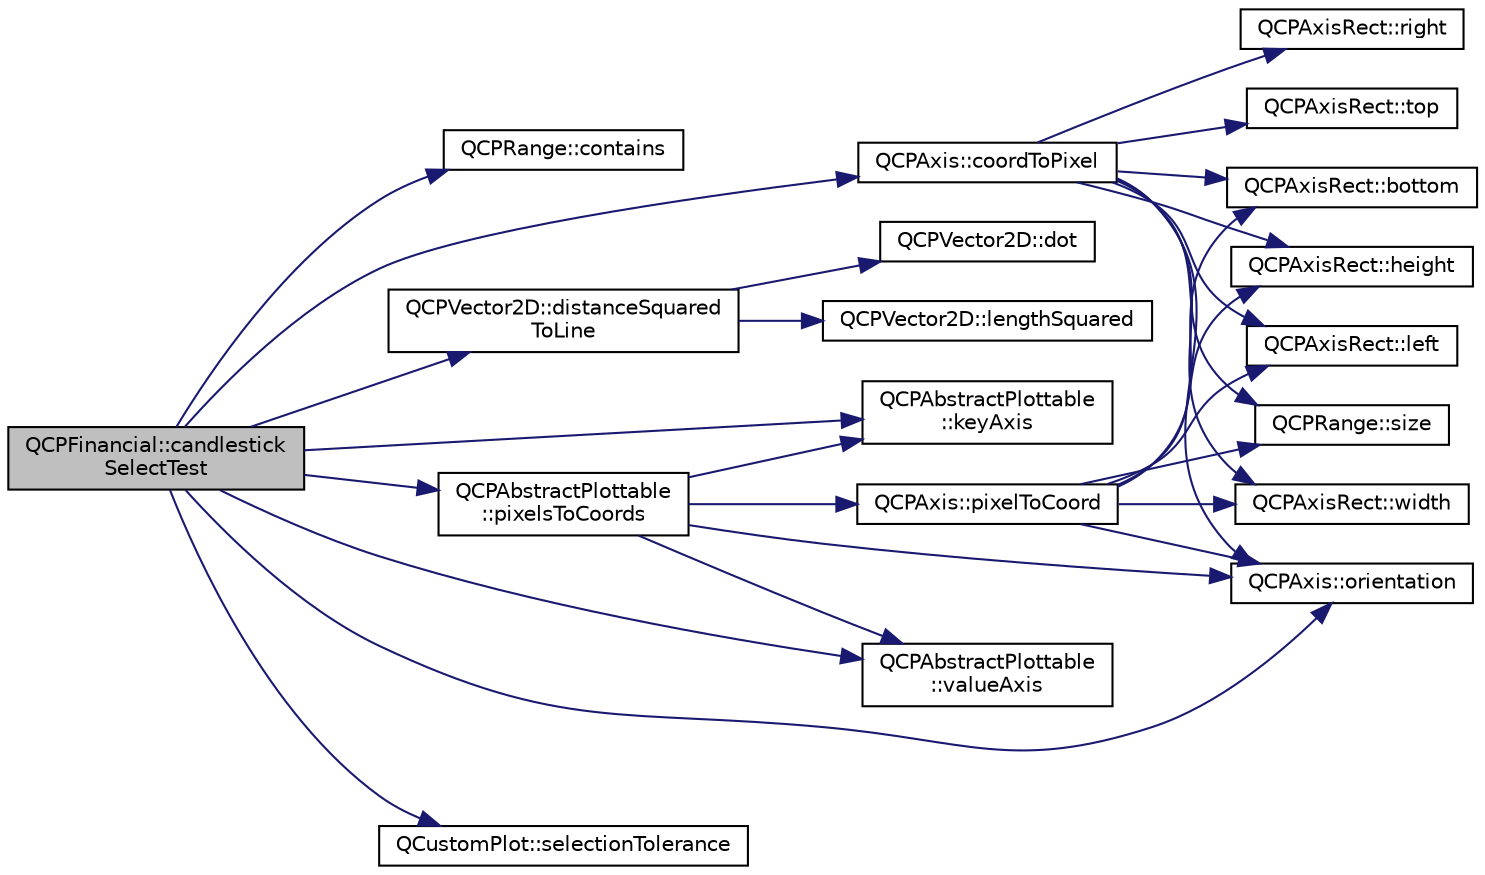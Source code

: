 digraph "QCPFinancial::candlestickSelectTest"
{
 // LATEX_PDF_SIZE
  edge [fontname="Helvetica",fontsize="10",labelfontname="Helvetica",labelfontsize="10"];
  node [fontname="Helvetica",fontsize="10",shape=record];
  rankdir="LR";
  Node1 [label="QCPFinancial::candlestick\lSelectTest",height=0.2,width=0.4,color="black", fillcolor="grey75", style="filled", fontcolor="black",tooltip=" "];
  Node1 -> Node2 [color="midnightblue",fontsize="10",style="solid",fontname="Helvetica"];
  Node2 [label="QCPRange::contains",height=0.2,width=0.4,color="black", fillcolor="white", style="filled",URL="$classQCPRange.html#ae9842b48b6d38dc5e9607358e3083cc8",tooltip=" "];
  Node1 -> Node3 [color="midnightblue",fontsize="10",style="solid",fontname="Helvetica"];
  Node3 [label="QCPAxis::coordToPixel",height=0.2,width=0.4,color="black", fillcolor="white", style="filled",URL="$classQCPAxis.html#af15d1b3a7f7e9b53d759d3ccff1fe4b4",tooltip=" "];
  Node3 -> Node4 [color="midnightblue",fontsize="10",style="solid",fontname="Helvetica"];
  Node4 [label="QCPAxisRect::bottom",height=0.2,width=0.4,color="black", fillcolor="white", style="filled",URL="$classQCPAxisRect.html#acefdf1abaa8a8ab681e906cc2be9581e",tooltip=" "];
  Node3 -> Node5 [color="midnightblue",fontsize="10",style="solid",fontname="Helvetica"];
  Node5 [label="QCPAxisRect::height",height=0.2,width=0.4,color="black", fillcolor="white", style="filled",URL="$classQCPAxisRect.html#acc4377809e79d9a089ab790f39429b0d",tooltip=" "];
  Node3 -> Node6 [color="midnightblue",fontsize="10",style="solid",fontname="Helvetica"];
  Node6 [label="QCPAxisRect::left",height=0.2,width=0.4,color="black", fillcolor="white", style="filled",URL="$classQCPAxisRect.html#afb4a3de02046b20b9310bdb8fca781c3",tooltip=" "];
  Node3 -> Node7 [color="midnightblue",fontsize="10",style="solid",fontname="Helvetica"];
  Node7 [label="QCPAxis::orientation",height=0.2,width=0.4,color="black", fillcolor="white", style="filled",URL="$classQCPAxis.html#ab988ef4538e2655bb77bd138189cd42e",tooltip=" "];
  Node3 -> Node8 [color="midnightblue",fontsize="10",style="solid",fontname="Helvetica"];
  Node8 [label="QCPAxisRect::right",height=0.2,width=0.4,color="black", fillcolor="white", style="filled",URL="$classQCPAxisRect.html#a3f819d4a1b2193723d1fdafc573eea10",tooltip=" "];
  Node3 -> Node9 [color="midnightblue",fontsize="10",style="solid",fontname="Helvetica"];
  Node9 [label="QCPRange::size",height=0.2,width=0.4,color="black", fillcolor="white", style="filled",URL="$classQCPRange.html#a62326e7cc4316b96df6a60813230e63f",tooltip=" "];
  Node3 -> Node10 [color="midnightblue",fontsize="10",style="solid",fontname="Helvetica"];
  Node10 [label="QCPAxisRect::top",height=0.2,width=0.4,color="black", fillcolor="white", style="filled",URL="$classQCPAxisRect.html#a45dbad181cbb9f09d068dbb76c817c95",tooltip=" "];
  Node3 -> Node11 [color="midnightblue",fontsize="10",style="solid",fontname="Helvetica"];
  Node11 [label="QCPAxisRect::width",height=0.2,width=0.4,color="black", fillcolor="white", style="filled",URL="$classQCPAxisRect.html#a204645398a4f9d0b0189385c7c2cfb91",tooltip=" "];
  Node1 -> Node12 [color="midnightblue",fontsize="10",style="solid",fontname="Helvetica"];
  Node12 [label="QCPVector2D::distanceSquared\lToLine",height=0.2,width=0.4,color="black", fillcolor="white", style="filled",URL="$classQCPVector2D.html#a14840cd3da80cfee4eb3f8977cab89ab",tooltip=" "];
  Node12 -> Node13 [color="midnightblue",fontsize="10",style="solid",fontname="Helvetica"];
  Node13 [label="QCPVector2D::dot",height=0.2,width=0.4,color="black", fillcolor="white", style="filled",URL="$classQCPVector2D.html#a39f8d28db7dbffcca6aa63a1f1f6e176",tooltip=" "];
  Node12 -> Node14 [color="midnightblue",fontsize="10",style="solid",fontname="Helvetica"];
  Node14 [label="QCPVector2D::lengthSquared",height=0.2,width=0.4,color="black", fillcolor="white", style="filled",URL="$classQCPVector2D.html#a766585459d84cb149334fda1a498b2e5",tooltip=" "];
  Node1 -> Node15 [color="midnightblue",fontsize="10",style="solid",fontname="Helvetica"];
  Node15 [label="QCPAbstractPlottable\l::keyAxis",height=0.2,width=0.4,color="black", fillcolor="white", style="filled",URL="$classQCPAbstractPlottable.html#a2cdd6f0dd5e9a979037f86b4000d9cfe",tooltip=" "];
  Node1 -> Node7 [color="midnightblue",fontsize="10",style="solid",fontname="Helvetica"];
  Node1 -> Node16 [color="midnightblue",fontsize="10",style="solid",fontname="Helvetica"];
  Node16 [label="QCPAbstractPlottable\l::pixelsToCoords",height=0.2,width=0.4,color="black", fillcolor="white", style="filled",URL="$classQCPAbstractPlottable.html#a3903c1120ab5c27e7fa46b597ef267bd",tooltip=" "];
  Node16 -> Node15 [color="midnightblue",fontsize="10",style="solid",fontname="Helvetica"];
  Node16 -> Node7 [color="midnightblue",fontsize="10",style="solid",fontname="Helvetica"];
  Node16 -> Node17 [color="midnightblue",fontsize="10",style="solid",fontname="Helvetica"];
  Node17 [label="QCPAxis::pixelToCoord",height=0.2,width=0.4,color="black", fillcolor="white", style="filled",URL="$classQCPAxis.html#a536ef8f624cac59b6b6fdcb495723c57",tooltip=" "];
  Node17 -> Node4 [color="midnightblue",fontsize="10",style="solid",fontname="Helvetica"];
  Node17 -> Node5 [color="midnightblue",fontsize="10",style="solid",fontname="Helvetica"];
  Node17 -> Node6 [color="midnightblue",fontsize="10",style="solid",fontname="Helvetica"];
  Node17 -> Node7 [color="midnightblue",fontsize="10",style="solid",fontname="Helvetica"];
  Node17 -> Node9 [color="midnightblue",fontsize="10",style="solid",fontname="Helvetica"];
  Node17 -> Node11 [color="midnightblue",fontsize="10",style="solid",fontname="Helvetica"];
  Node16 -> Node18 [color="midnightblue",fontsize="10",style="solid",fontname="Helvetica"];
  Node18 [label="QCPAbstractPlottable\l::valueAxis",height=0.2,width=0.4,color="black", fillcolor="white", style="filled",URL="$classQCPAbstractPlottable.html#af47809a644a68ffd955fb30b01fb4f2f",tooltip=" "];
  Node1 -> Node19 [color="midnightblue",fontsize="10",style="solid",fontname="Helvetica"];
  Node19 [label="QCustomPlot::selectionTolerance",height=0.2,width=0.4,color="black", fillcolor="white", style="filled",URL="$classQCustomPlot.html#a5441d11013afeaf4b8f2ea06e8624a25",tooltip=" "];
  Node1 -> Node18 [color="midnightblue",fontsize="10",style="solid",fontname="Helvetica"];
}
